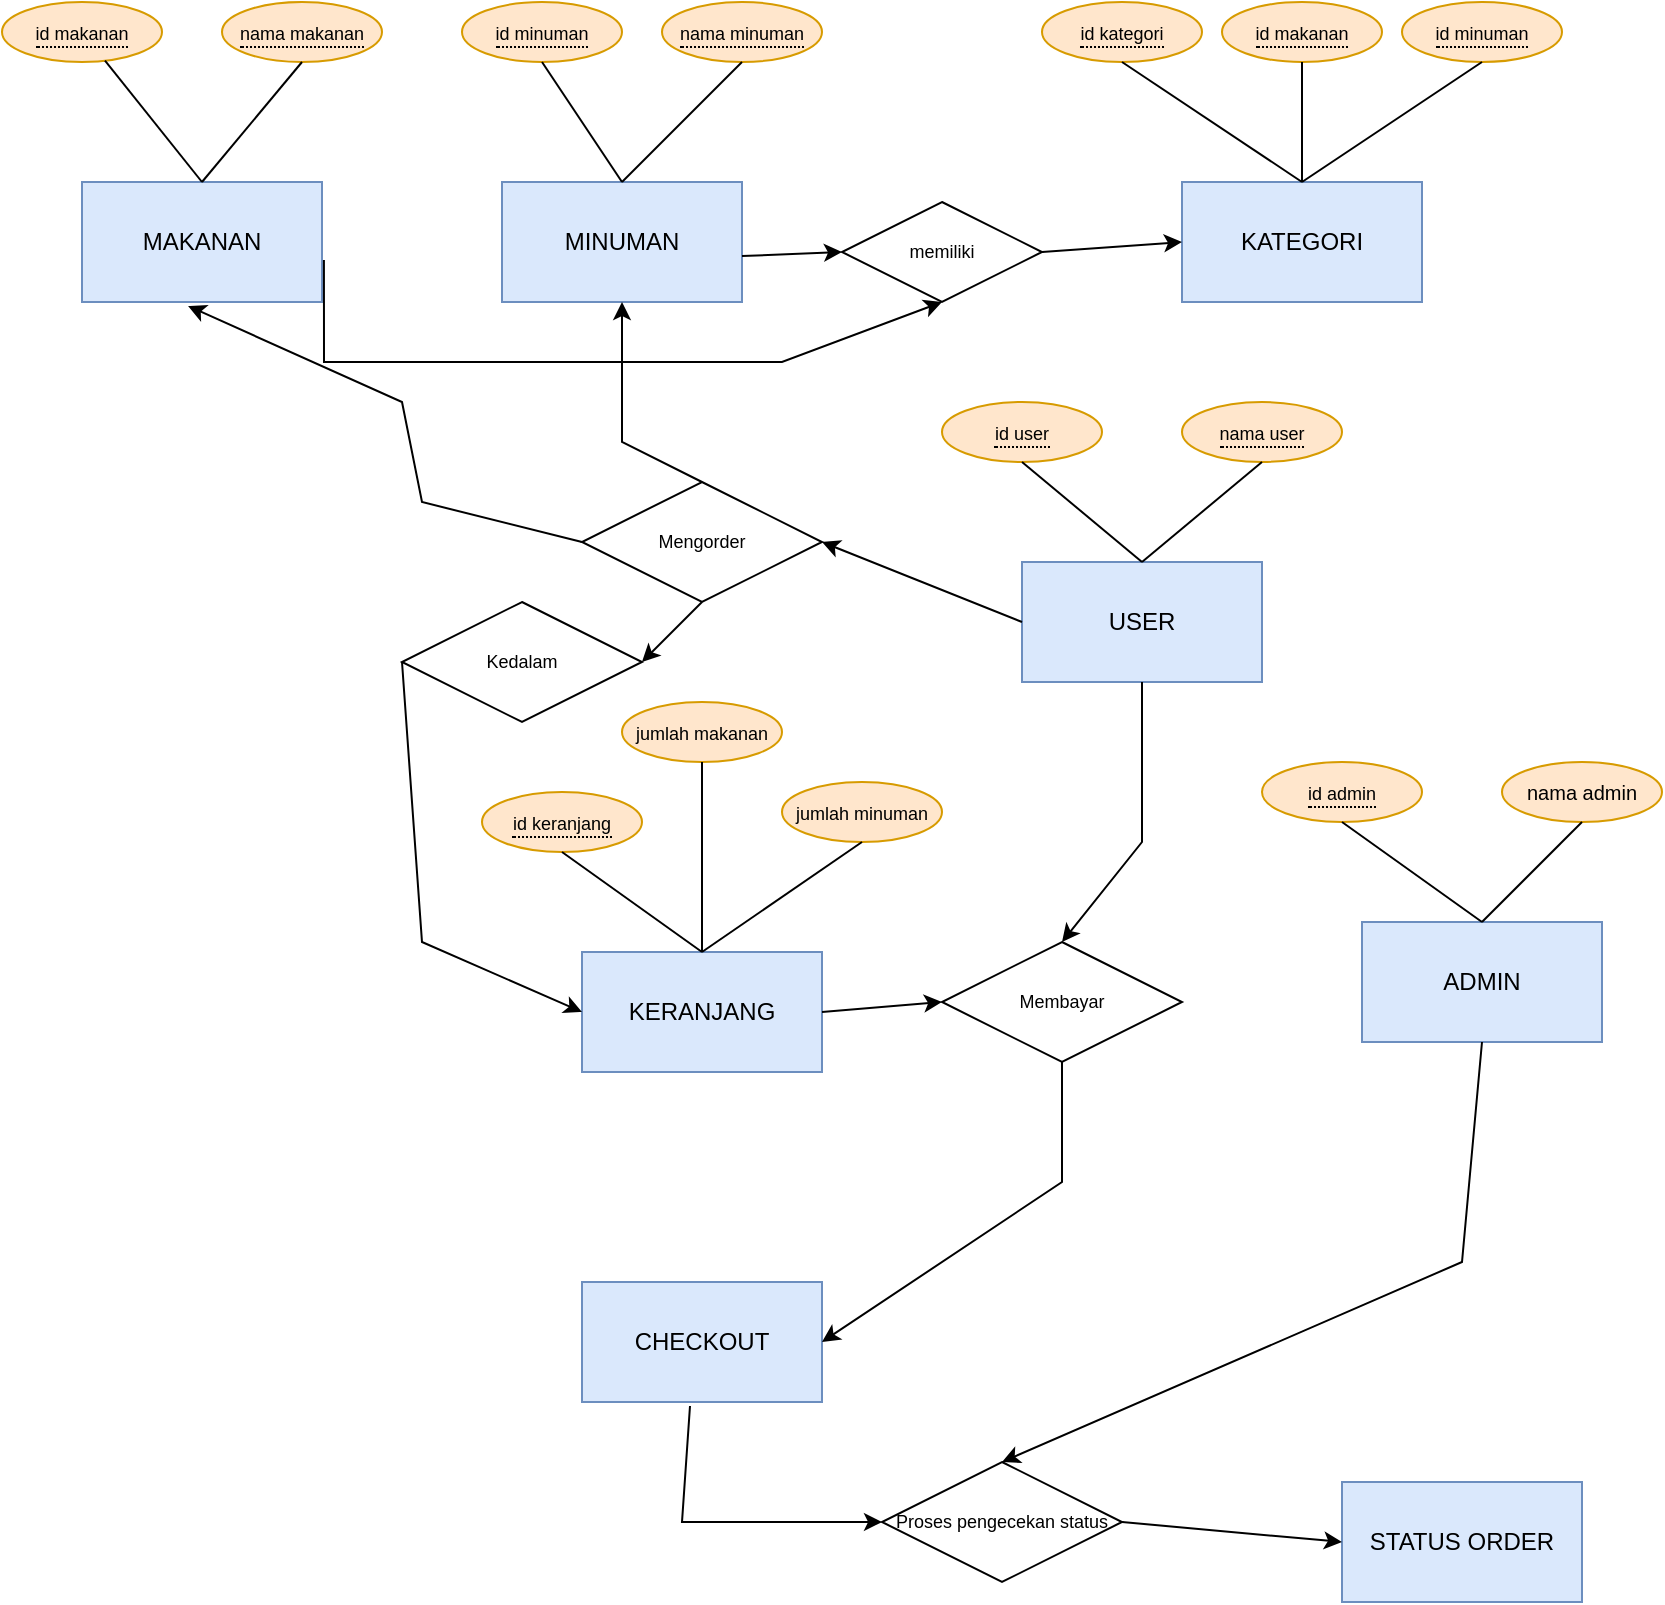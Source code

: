 <mxfile version="17.1.2" type="github">
  <diagram id="0h9Nov4rHPdl2tef_V5u" name="Page-1">
    <mxGraphModel dx="1240" dy="703" grid="1" gridSize="10" guides="1" tooltips="1" connect="1" arrows="1" fold="1" page="1" pageScale="1" pageWidth="850" pageHeight="1100" math="0" shadow="0">
      <root>
        <mxCell id="0" />
        <mxCell id="1" parent="0" />
        <mxCell id="5AuMZ5wjGhdZrbqsOCcL-1" value="USER" style="rounded=0;whiteSpace=wrap;html=1;fillColor=#dae8fc;strokeColor=#6c8ebf;" parent="1" vertex="1">
          <mxGeometry x="510" y="510" width="120" height="60" as="geometry" />
        </mxCell>
        <mxCell id="5AuMZ5wjGhdZrbqsOCcL-2" value="ADMIN" style="rounded=0;whiteSpace=wrap;html=1;fillColor=#dae8fc;strokeColor=#6c8ebf;" parent="1" vertex="1">
          <mxGeometry x="680" y="690" width="120" height="60" as="geometry" />
        </mxCell>
        <mxCell id="5AuMZ5wjGhdZrbqsOCcL-3" value="MAKANAN" style="rounded=0;whiteSpace=wrap;html=1;fillColor=#dae8fc;strokeColor=#6c8ebf;" parent="1" vertex="1">
          <mxGeometry x="40" y="320" width="120" height="60" as="geometry" />
        </mxCell>
        <mxCell id="5AuMZ5wjGhdZrbqsOCcL-4" value="MINUMAN" style="rounded=0;whiteSpace=wrap;html=1;fillColor=#dae8fc;strokeColor=#6c8ebf;" parent="1" vertex="1">
          <mxGeometry x="250" y="320" width="120" height="60" as="geometry" />
        </mxCell>
        <mxCell id="5AuMZ5wjGhdZrbqsOCcL-5" value="KATEGORI" style="rounded=0;whiteSpace=wrap;html=1;fillColor=#dae8fc;strokeColor=#6c8ebf;" parent="1" vertex="1">
          <mxGeometry x="590" y="320" width="120" height="60" as="geometry" />
        </mxCell>
        <mxCell id="5AuMZ5wjGhdZrbqsOCcL-7" value="KERANJANG" style="rounded=0;whiteSpace=wrap;html=1;fillColor=#dae8fc;strokeColor=#6c8ebf;" parent="1" vertex="1">
          <mxGeometry x="290" y="705" width="120" height="60" as="geometry" />
        </mxCell>
        <mxCell id="5AuMZ5wjGhdZrbqsOCcL-8" value="CHECKOUT" style="rounded=0;whiteSpace=wrap;html=1;fillColor=#dae8fc;strokeColor=#6c8ebf;" parent="1" vertex="1">
          <mxGeometry x="290" y="870" width="120" height="60" as="geometry" />
        </mxCell>
        <mxCell id="5AuMZ5wjGhdZrbqsOCcL-9" value="STATUS ORDER" style="rounded=0;whiteSpace=wrap;html=1;fillColor=#dae8fc;strokeColor=#6c8ebf;" parent="1" vertex="1">
          <mxGeometry x="670" y="970" width="120" height="60" as="geometry" />
        </mxCell>
        <mxCell id="5AuMZ5wjGhdZrbqsOCcL-11" value="&lt;span style=&quot;border-bottom: 1px dotted&quot;&gt;&lt;font style=&quot;font-size: 9px&quot;&gt;id makanan&lt;/font&gt;&lt;/span&gt;" style="ellipse;whiteSpace=wrap;html=1;align=center;fillColor=#ffe6cc;strokeColor=#d79b00;" parent="1" vertex="1">
          <mxGeometry y="230" width="80" height="30" as="geometry" />
        </mxCell>
        <mxCell id="5AuMZ5wjGhdZrbqsOCcL-12" value="&lt;span style=&quot;border-bottom: 1px dotted&quot;&gt;&lt;font style=&quot;font-size: 9px&quot;&gt;nama makanan&lt;/font&gt;&lt;/span&gt;" style="ellipse;whiteSpace=wrap;html=1;align=center;fillColor=#ffe6cc;strokeColor=#d79b00;" parent="1" vertex="1">
          <mxGeometry x="110" y="230" width="80" height="30" as="geometry" />
        </mxCell>
        <mxCell id="5AuMZ5wjGhdZrbqsOCcL-14" value="&lt;span style=&quot;border-bottom: 1px dotted&quot;&gt;&lt;font style=&quot;font-size: 9px&quot;&gt;nama minuman&lt;/font&gt;&lt;/span&gt;" style="ellipse;whiteSpace=wrap;html=1;align=center;fillColor=#ffe6cc;strokeColor=#d79b00;" parent="1" vertex="1">
          <mxGeometry x="330" y="230" width="80" height="30" as="geometry" />
        </mxCell>
        <mxCell id="5AuMZ5wjGhdZrbqsOCcL-15" value="&lt;span style=&quot;border-bottom: 1px dotted&quot;&gt;&lt;font style=&quot;font-size: 9px&quot;&gt;id minuman&lt;/font&gt;&lt;/span&gt;" style="ellipse;whiteSpace=wrap;html=1;align=center;fillColor=#ffe6cc;strokeColor=#d79b00;" parent="1" vertex="1">
          <mxGeometry x="230" y="230" width="80" height="30" as="geometry" />
        </mxCell>
        <mxCell id="5AuMZ5wjGhdZrbqsOCcL-17" value="" style="endArrow=none;html=1;rounded=0;fontSize=9;exitX=0.5;exitY=0;exitDx=0;exitDy=0;" parent="1" source="5AuMZ5wjGhdZrbqsOCcL-3" target="5AuMZ5wjGhdZrbqsOCcL-11" edge="1">
          <mxGeometry width="50" height="50" relative="1" as="geometry">
            <mxPoint x="260" y="400" as="sourcePoint" />
            <mxPoint x="310" y="350" as="targetPoint" />
          </mxGeometry>
        </mxCell>
        <mxCell id="5AuMZ5wjGhdZrbqsOCcL-18" value="" style="endArrow=none;html=1;rounded=0;fontSize=9;exitX=0.5;exitY=0;exitDx=0;exitDy=0;entryX=0.5;entryY=1;entryDx=0;entryDy=0;" parent="1" source="5AuMZ5wjGhdZrbqsOCcL-3" target="5AuMZ5wjGhdZrbqsOCcL-12" edge="1">
          <mxGeometry width="50" height="50" relative="1" as="geometry">
            <mxPoint x="110" y="330" as="sourcePoint" />
            <mxPoint x="61.531" y="269.363" as="targetPoint" />
          </mxGeometry>
        </mxCell>
        <mxCell id="5AuMZ5wjGhdZrbqsOCcL-19" value="" style="endArrow=none;html=1;rounded=0;fontSize=9;exitX=0.5;exitY=0;exitDx=0;exitDy=0;entryX=0.5;entryY=1;entryDx=0;entryDy=0;" parent="1" source="5AuMZ5wjGhdZrbqsOCcL-4" target="5AuMZ5wjGhdZrbqsOCcL-15" edge="1">
          <mxGeometry width="50" height="50" relative="1" as="geometry">
            <mxPoint x="110" y="330" as="sourcePoint" />
            <mxPoint x="160" y="270.0" as="targetPoint" />
          </mxGeometry>
        </mxCell>
        <mxCell id="5AuMZ5wjGhdZrbqsOCcL-20" value="" style="endArrow=none;html=1;rounded=0;fontSize=9;exitX=0.5;exitY=0;exitDx=0;exitDy=0;entryX=0.5;entryY=1;entryDx=0;entryDy=0;" parent="1" source="5AuMZ5wjGhdZrbqsOCcL-4" target="5AuMZ5wjGhdZrbqsOCcL-14" edge="1">
          <mxGeometry width="50" height="50" relative="1" as="geometry">
            <mxPoint x="320" y="330" as="sourcePoint" />
            <mxPoint x="280" y="270.0" as="targetPoint" />
          </mxGeometry>
        </mxCell>
        <mxCell id="5AuMZ5wjGhdZrbqsOCcL-21" value="&lt;span style=&quot;border-bottom: 1px dotted&quot;&gt;&lt;font style=&quot;font-size: 9px&quot;&gt;id minuman&lt;/font&gt;&lt;/span&gt;" style="ellipse;whiteSpace=wrap;html=1;align=center;fillColor=#ffe6cc;strokeColor=#d79b00;" parent="1" vertex="1">
          <mxGeometry x="700" y="230" width="80" height="30" as="geometry" />
        </mxCell>
        <mxCell id="5AuMZ5wjGhdZrbqsOCcL-22" value="&lt;span style=&quot;border-bottom: 1px dotted&quot;&gt;&lt;font style=&quot;font-size: 9px&quot;&gt;id makanan&lt;/font&gt;&lt;/span&gt;" style="ellipse;whiteSpace=wrap;html=1;align=center;fillColor=#ffe6cc;strokeColor=#d79b00;" parent="1" vertex="1">
          <mxGeometry x="610" y="230" width="80" height="30" as="geometry" />
        </mxCell>
        <mxCell id="5AuMZ5wjGhdZrbqsOCcL-23" value="&lt;span style=&quot;border-bottom: 1px dotted&quot;&gt;&lt;font style=&quot;font-size: 9px&quot;&gt;id kategori&lt;/font&gt;&lt;/span&gt;" style="ellipse;whiteSpace=wrap;html=1;align=center;fillColor=#ffe6cc;strokeColor=#d79b00;" parent="1" vertex="1">
          <mxGeometry x="520" y="230" width="80" height="30" as="geometry" />
        </mxCell>
        <mxCell id="5AuMZ5wjGhdZrbqsOCcL-24" value="" style="endArrow=none;html=1;rounded=0;fontSize=9;exitX=0.5;exitY=0;exitDx=0;exitDy=0;entryX=0.5;entryY=1;entryDx=0;entryDy=0;" parent="1" source="5AuMZ5wjGhdZrbqsOCcL-5" target="5AuMZ5wjGhdZrbqsOCcL-23" edge="1">
          <mxGeometry width="50" height="50" relative="1" as="geometry">
            <mxPoint x="400" y="330" as="sourcePoint" />
            <mxPoint x="460" y="270.0" as="targetPoint" />
          </mxGeometry>
        </mxCell>
        <mxCell id="5AuMZ5wjGhdZrbqsOCcL-25" value="" style="endArrow=none;html=1;rounded=0;fontSize=9;entryX=0.5;entryY=1;entryDx=0;entryDy=0;" parent="1" target="5AuMZ5wjGhdZrbqsOCcL-22" edge="1">
          <mxGeometry width="50" height="50" relative="1" as="geometry">
            <mxPoint x="650" y="320" as="sourcePoint" />
            <mxPoint x="570" y="270.0" as="targetPoint" />
          </mxGeometry>
        </mxCell>
        <mxCell id="5AuMZ5wjGhdZrbqsOCcL-26" value="" style="endArrow=none;html=1;rounded=0;fontSize=9;entryX=0.5;entryY=1;entryDx=0;entryDy=0;" parent="1" target="5AuMZ5wjGhdZrbqsOCcL-21" edge="1">
          <mxGeometry width="50" height="50" relative="1" as="geometry">
            <mxPoint x="650" y="320" as="sourcePoint" />
            <mxPoint x="660" y="270.0" as="targetPoint" />
          </mxGeometry>
        </mxCell>
        <mxCell id="5AuMZ5wjGhdZrbqsOCcL-30" value="&lt;span style=&quot;border-bottom: 1px dotted&quot;&gt;&lt;font style=&quot;font-size: 9px&quot;&gt;id user&lt;/font&gt;&lt;/span&gt;" style="ellipse;whiteSpace=wrap;html=1;align=center;fillColor=#ffe6cc;strokeColor=#d79b00;" parent="1" vertex="1">
          <mxGeometry x="470" y="430" width="80" height="30" as="geometry" />
        </mxCell>
        <mxCell id="5AuMZ5wjGhdZrbqsOCcL-32" value="&lt;span style=&quot;border-bottom: 1px dotted&quot;&gt;&lt;font style=&quot;font-size: 9px&quot;&gt;nama user&lt;/font&gt;&lt;/span&gt;" style="ellipse;whiteSpace=wrap;html=1;align=center;fillColor=#ffe6cc;strokeColor=#d79b00;" parent="1" vertex="1">
          <mxGeometry x="590" y="430" width="80" height="30" as="geometry" />
        </mxCell>
        <mxCell id="5AuMZ5wjGhdZrbqsOCcL-34" value="&lt;span style=&quot;border-bottom: 1px dotted&quot;&gt;&lt;font style=&quot;font-size: 9px&quot;&gt;id admin&lt;/font&gt;&lt;/span&gt;" style="ellipse;whiteSpace=wrap;html=1;align=center;fillColor=#ffe6cc;strokeColor=#d79b00;" parent="1" vertex="1">
          <mxGeometry x="630" y="610" width="80" height="30" as="geometry" />
        </mxCell>
        <mxCell id="5AuMZ5wjGhdZrbqsOCcL-35" value="&lt;font size=&quot;1&quot;&gt;nama admin&lt;/font&gt;" style="ellipse;whiteSpace=wrap;html=1;align=center;fillColor=#ffe6cc;strokeColor=#d79b00;" parent="1" vertex="1">
          <mxGeometry x="750" y="610" width="80" height="30" as="geometry" />
        </mxCell>
        <mxCell id="5AuMZ5wjGhdZrbqsOCcL-36" value="" style="endArrow=none;html=1;rounded=0;fontSize=9;exitX=0.5;exitY=0;exitDx=0;exitDy=0;entryX=0.5;entryY=1;entryDx=0;entryDy=0;" parent="1" source="5AuMZ5wjGhdZrbqsOCcL-1" target="5AuMZ5wjGhdZrbqsOCcL-30" edge="1">
          <mxGeometry width="50" height="50" relative="1" as="geometry">
            <mxPoint x="430" y="500" as="sourcePoint" />
            <mxPoint x="480" y="450" as="targetPoint" />
          </mxGeometry>
        </mxCell>
        <mxCell id="5AuMZ5wjGhdZrbqsOCcL-37" value="" style="endArrow=none;html=1;rounded=0;fontSize=9;exitX=0.5;exitY=0;exitDx=0;exitDy=0;entryX=0.5;entryY=1;entryDx=0;entryDy=0;" parent="1" source="5AuMZ5wjGhdZrbqsOCcL-1" target="5AuMZ5wjGhdZrbqsOCcL-32" edge="1">
          <mxGeometry width="50" height="50" relative="1" as="geometry">
            <mxPoint x="580" y="520" as="sourcePoint" />
            <mxPoint x="520" y="470" as="targetPoint" />
          </mxGeometry>
        </mxCell>
        <mxCell id="5AuMZ5wjGhdZrbqsOCcL-38" value="" style="endArrow=none;html=1;rounded=0;fontSize=9;exitX=0.5;exitY=0;exitDx=0;exitDy=0;entryX=0.5;entryY=1;entryDx=0;entryDy=0;" parent="1" source="5AuMZ5wjGhdZrbqsOCcL-2" target="5AuMZ5wjGhdZrbqsOCcL-34" edge="1">
          <mxGeometry width="50" height="50" relative="1" as="geometry">
            <mxPoint x="430" y="610" as="sourcePoint" />
            <mxPoint x="480" y="560" as="targetPoint" />
          </mxGeometry>
        </mxCell>
        <mxCell id="5AuMZ5wjGhdZrbqsOCcL-39" value="" style="endArrow=none;html=1;rounded=0;fontSize=9;exitX=0.5;exitY=0;exitDx=0;exitDy=0;entryX=0.5;entryY=1;entryDx=0;entryDy=0;" parent="1" source="5AuMZ5wjGhdZrbqsOCcL-2" target="5AuMZ5wjGhdZrbqsOCcL-35" edge="1">
          <mxGeometry width="50" height="50" relative="1" as="geometry">
            <mxPoint x="750" y="700" as="sourcePoint" />
            <mxPoint x="680" y="650" as="targetPoint" />
          </mxGeometry>
        </mxCell>
        <mxCell id="10J_qkb89h78jXvobRCT-1" value="&lt;span style=&quot;border-bottom: 1px dotted&quot;&gt;&lt;font style=&quot;font-size: 9px&quot;&gt;id keranjang&lt;/font&gt;&lt;/span&gt;" style="ellipse;whiteSpace=wrap;html=1;align=center;fillColor=#ffe6cc;strokeColor=#d79b00;" vertex="1" parent="1">
          <mxGeometry x="240" y="625" width="80" height="30" as="geometry" />
        </mxCell>
        <mxCell id="10J_qkb89h78jXvobRCT-2" value="&lt;font style=&quot;font-size: 9px&quot;&gt;jumlah makanan&lt;/font&gt;" style="ellipse;whiteSpace=wrap;html=1;align=center;fillColor=#ffe6cc;strokeColor=#d79b00;" vertex="1" parent="1">
          <mxGeometry x="310" y="580" width="80" height="30" as="geometry" />
        </mxCell>
        <mxCell id="10J_qkb89h78jXvobRCT-3" value="" style="endArrow=none;html=1;rounded=0;fontSize=9;exitX=0.5;exitY=0;exitDx=0;exitDy=0;entryX=0.5;entryY=1;entryDx=0;entryDy=0;" edge="1" parent="1" target="10J_qkb89h78jXvobRCT-1">
          <mxGeometry width="50" height="50" relative="1" as="geometry">
            <mxPoint x="350" y="705" as="sourcePoint" />
            <mxPoint x="90" y="575" as="targetPoint" />
          </mxGeometry>
        </mxCell>
        <mxCell id="10J_qkb89h78jXvobRCT-4" value="" style="endArrow=none;html=1;rounded=0;fontSize=9;exitX=0.5;exitY=0;exitDx=0;exitDy=0;entryX=0.5;entryY=1;entryDx=0;entryDy=0;" edge="1" parent="1" target="10J_qkb89h78jXvobRCT-2">
          <mxGeometry width="50" height="50" relative="1" as="geometry">
            <mxPoint x="350" y="705" as="sourcePoint" />
            <mxPoint x="290" y="665" as="targetPoint" />
          </mxGeometry>
        </mxCell>
        <mxCell id="10J_qkb89h78jXvobRCT-5" value="&lt;font style=&quot;font-size: 9px&quot;&gt;jumlah minuman&lt;/font&gt;" style="ellipse;whiteSpace=wrap;html=1;align=center;fillColor=#ffe6cc;strokeColor=#d79b00;" vertex="1" parent="1">
          <mxGeometry x="390" y="620" width="80" height="30" as="geometry" />
        </mxCell>
        <mxCell id="10J_qkb89h78jXvobRCT-6" value="" style="endArrow=none;html=1;rounded=0;exitX=0.5;exitY=0;exitDx=0;exitDy=0;entryX=0.5;entryY=1;entryDx=0;entryDy=0;" edge="1" parent="1" source="5AuMZ5wjGhdZrbqsOCcL-7" target="10J_qkb89h78jXvobRCT-5">
          <mxGeometry width="50" height="50" relative="1" as="geometry">
            <mxPoint x="400" y="570" as="sourcePoint" />
            <mxPoint x="450" y="520" as="targetPoint" />
          </mxGeometry>
        </mxCell>
        <mxCell id="10J_qkb89h78jXvobRCT-13" value="memiliki" style="shape=rhombus;perimeter=rhombusPerimeter;whiteSpace=wrap;html=1;align=center;fontSize=9;" vertex="1" parent="1">
          <mxGeometry x="420" y="330" width="100" height="50" as="geometry" />
        </mxCell>
        <mxCell id="10J_qkb89h78jXvobRCT-15" value="" style="endArrow=classic;html=1;rounded=0;fontSize=9;entryX=0;entryY=0.5;entryDx=0;entryDy=0;exitX=1;exitY=0.617;exitDx=0;exitDy=0;exitPerimeter=0;" edge="1" parent="1" source="5AuMZ5wjGhdZrbqsOCcL-4" target="10J_qkb89h78jXvobRCT-13">
          <mxGeometry width="50" height="50" relative="1" as="geometry">
            <mxPoint x="340" y="470" as="sourcePoint" />
            <mxPoint x="390" y="420" as="targetPoint" />
          </mxGeometry>
        </mxCell>
        <mxCell id="10J_qkb89h78jXvobRCT-16" value="" style="endArrow=classic;html=1;rounded=0;fontSize=9;exitX=1.008;exitY=0.65;exitDx=0;exitDy=0;exitPerimeter=0;entryX=0.5;entryY=1;entryDx=0;entryDy=0;" edge="1" parent="1" source="5AuMZ5wjGhdZrbqsOCcL-3" target="10J_qkb89h78jXvobRCT-13">
          <mxGeometry width="50" height="50" relative="1" as="geometry">
            <mxPoint x="340" y="470" as="sourcePoint" />
            <mxPoint x="390" y="420" as="targetPoint" />
            <Array as="points">
              <mxPoint x="161" y="410" />
              <mxPoint x="390" y="410" />
            </Array>
          </mxGeometry>
        </mxCell>
        <mxCell id="10J_qkb89h78jXvobRCT-17" value="" style="endArrow=classic;html=1;rounded=0;fontSize=9;entryX=0;entryY=0.5;entryDx=0;entryDy=0;exitX=1;exitY=0.5;exitDx=0;exitDy=0;" edge="1" parent="1" source="10J_qkb89h78jXvobRCT-13" target="5AuMZ5wjGhdZrbqsOCcL-5">
          <mxGeometry width="50" height="50" relative="1" as="geometry">
            <mxPoint x="340" y="470" as="sourcePoint" />
            <mxPoint x="390" y="420" as="targetPoint" />
          </mxGeometry>
        </mxCell>
        <mxCell id="10J_qkb89h78jXvobRCT-18" value="Mengorder" style="shape=rhombus;perimeter=rhombusPerimeter;whiteSpace=wrap;html=1;align=center;fontSize=9;" vertex="1" parent="1">
          <mxGeometry x="290" y="470" width="120" height="60" as="geometry" />
        </mxCell>
        <mxCell id="10J_qkb89h78jXvobRCT-19" value="" style="endArrow=classic;html=1;rounded=0;fontSize=9;exitX=0;exitY=0.5;exitDx=0;exitDy=0;entryX=1;entryY=0.5;entryDx=0;entryDy=0;" edge="1" parent="1" source="5AuMZ5wjGhdZrbqsOCcL-1" target="10J_qkb89h78jXvobRCT-18">
          <mxGeometry width="50" height="50" relative="1" as="geometry">
            <mxPoint x="340" y="570" as="sourcePoint" />
            <mxPoint x="390" y="520" as="targetPoint" />
          </mxGeometry>
        </mxCell>
        <mxCell id="10J_qkb89h78jXvobRCT-20" value="" style="endArrow=classic;html=1;rounded=0;fontSize=9;entryX=0.5;entryY=1;entryDx=0;entryDy=0;exitX=0.5;exitY=0;exitDx=0;exitDy=0;" edge="1" parent="1" source="10J_qkb89h78jXvobRCT-18" target="5AuMZ5wjGhdZrbqsOCcL-4">
          <mxGeometry width="50" height="50" relative="1" as="geometry">
            <mxPoint x="340" y="570" as="sourcePoint" />
            <mxPoint x="390" y="520" as="targetPoint" />
            <Array as="points">
              <mxPoint x="310" y="450" />
            </Array>
          </mxGeometry>
        </mxCell>
        <mxCell id="10J_qkb89h78jXvobRCT-21" value="" style="endArrow=classic;html=1;rounded=0;fontSize=9;exitX=0;exitY=0.5;exitDx=0;exitDy=0;entryX=0.442;entryY=1.033;entryDx=0;entryDy=0;entryPerimeter=0;" edge="1" parent="1" source="10J_qkb89h78jXvobRCT-18" target="5AuMZ5wjGhdZrbqsOCcL-3">
          <mxGeometry width="50" height="50" relative="1" as="geometry">
            <mxPoint x="340" y="570" as="sourcePoint" />
            <mxPoint x="390" y="520" as="targetPoint" />
            <Array as="points">
              <mxPoint x="210" y="480" />
              <mxPoint x="200" y="430" />
            </Array>
          </mxGeometry>
        </mxCell>
        <mxCell id="10J_qkb89h78jXvobRCT-22" value="Kedalam" style="shape=rhombus;perimeter=rhombusPerimeter;whiteSpace=wrap;html=1;align=center;fontSize=9;" vertex="1" parent="1">
          <mxGeometry x="200" y="530" width="120" height="60" as="geometry" />
        </mxCell>
        <mxCell id="10J_qkb89h78jXvobRCT-23" value="" style="endArrow=classic;html=1;rounded=0;fontSize=9;entryX=1;entryY=0.5;entryDx=0;entryDy=0;exitX=0.5;exitY=1;exitDx=0;exitDy=0;" edge="1" parent="1" source="10J_qkb89h78jXvobRCT-18" target="10J_qkb89h78jXvobRCT-22">
          <mxGeometry width="50" height="50" relative="1" as="geometry">
            <mxPoint x="340" y="570" as="sourcePoint" />
            <mxPoint x="390" y="520" as="targetPoint" />
          </mxGeometry>
        </mxCell>
        <mxCell id="10J_qkb89h78jXvobRCT-24" value="" style="endArrow=classic;html=1;rounded=0;fontSize=9;entryX=0;entryY=0.5;entryDx=0;entryDy=0;exitX=0;exitY=0.5;exitDx=0;exitDy=0;" edge="1" parent="1" source="10J_qkb89h78jXvobRCT-22" target="5AuMZ5wjGhdZrbqsOCcL-7">
          <mxGeometry width="50" height="50" relative="1" as="geometry">
            <mxPoint x="340" y="570" as="sourcePoint" />
            <mxPoint x="390" y="520" as="targetPoint" />
            <Array as="points">
              <mxPoint x="210" y="700" />
            </Array>
          </mxGeometry>
        </mxCell>
        <mxCell id="10J_qkb89h78jXvobRCT-25" value="Membayar" style="shape=rhombus;perimeter=rhombusPerimeter;whiteSpace=wrap;html=1;align=center;fontSize=9;" vertex="1" parent="1">
          <mxGeometry x="470" y="700" width="120" height="60" as="geometry" />
        </mxCell>
        <mxCell id="10J_qkb89h78jXvobRCT-26" value="" style="endArrow=classic;html=1;rounded=0;fontSize=9;exitX=0.5;exitY=1;exitDx=0;exitDy=0;entryX=0.5;entryY=0;entryDx=0;entryDy=0;" edge="1" parent="1" source="5AuMZ5wjGhdZrbqsOCcL-1" target="10J_qkb89h78jXvobRCT-25">
          <mxGeometry width="50" height="50" relative="1" as="geometry">
            <mxPoint x="410" y="770" as="sourcePoint" />
            <mxPoint x="460" y="720" as="targetPoint" />
            <Array as="points">
              <mxPoint x="570" y="650" />
            </Array>
          </mxGeometry>
        </mxCell>
        <mxCell id="10J_qkb89h78jXvobRCT-27" value="" style="endArrow=classic;html=1;rounded=0;fontSize=9;exitX=1;exitY=0.5;exitDx=0;exitDy=0;entryX=0;entryY=0.5;entryDx=0;entryDy=0;" edge="1" parent="1" source="5AuMZ5wjGhdZrbqsOCcL-7" target="10J_qkb89h78jXvobRCT-25">
          <mxGeometry width="50" height="50" relative="1" as="geometry">
            <mxPoint x="410" y="770" as="sourcePoint" />
            <mxPoint x="460" y="720" as="targetPoint" />
          </mxGeometry>
        </mxCell>
        <mxCell id="10J_qkb89h78jXvobRCT-28" value="" style="endArrow=classic;html=1;rounded=0;fontSize=9;exitX=0.5;exitY=1;exitDx=0;exitDy=0;entryX=1;entryY=0.5;entryDx=0;entryDy=0;" edge="1" parent="1" source="10J_qkb89h78jXvobRCT-25" target="5AuMZ5wjGhdZrbqsOCcL-8">
          <mxGeometry width="50" height="50" relative="1" as="geometry">
            <mxPoint x="410" y="770" as="sourcePoint" />
            <mxPoint x="460" y="720" as="targetPoint" />
            <Array as="points">
              <mxPoint x="530" y="820" />
            </Array>
          </mxGeometry>
        </mxCell>
        <mxCell id="10J_qkb89h78jXvobRCT-30" value="Proses pengecekan status" style="shape=rhombus;perimeter=rhombusPerimeter;whiteSpace=wrap;html=1;align=center;fontSize=9;" vertex="1" parent="1">
          <mxGeometry x="440" y="960" width="120" height="60" as="geometry" />
        </mxCell>
        <mxCell id="10J_qkb89h78jXvobRCT-32" value="" style="endArrow=classic;html=1;rounded=0;fontSize=9;exitX=0.45;exitY=1.033;exitDx=0;exitDy=0;exitPerimeter=0;entryX=0;entryY=0.5;entryDx=0;entryDy=0;" edge="1" parent="1" source="5AuMZ5wjGhdZrbqsOCcL-8" target="10J_qkb89h78jXvobRCT-30">
          <mxGeometry width="50" height="50" relative="1" as="geometry">
            <mxPoint x="410" y="970" as="sourcePoint" />
            <mxPoint x="460" y="920" as="targetPoint" />
            <Array as="points">
              <mxPoint x="340" y="990" />
            </Array>
          </mxGeometry>
        </mxCell>
        <mxCell id="10J_qkb89h78jXvobRCT-33" value="" style="endArrow=classic;html=1;rounded=0;fontSize=9;exitX=0.5;exitY=1;exitDx=0;exitDy=0;entryX=0.5;entryY=0;entryDx=0;entryDy=0;" edge="1" parent="1" source="5AuMZ5wjGhdZrbqsOCcL-2" target="10J_qkb89h78jXvobRCT-30">
          <mxGeometry width="50" height="50" relative="1" as="geometry">
            <mxPoint x="410" y="960" as="sourcePoint" />
            <mxPoint x="460" y="910" as="targetPoint" />
            <Array as="points">
              <mxPoint x="730" y="860" />
            </Array>
          </mxGeometry>
        </mxCell>
        <mxCell id="10J_qkb89h78jXvobRCT-34" value="" style="endArrow=classic;html=1;rounded=0;fontSize=9;exitX=1;exitY=0.5;exitDx=0;exitDy=0;entryX=0;entryY=0.5;entryDx=0;entryDy=0;" edge="1" parent="1" source="10J_qkb89h78jXvobRCT-30" target="5AuMZ5wjGhdZrbqsOCcL-9">
          <mxGeometry width="50" height="50" relative="1" as="geometry">
            <mxPoint x="410" y="970" as="sourcePoint" />
            <mxPoint x="460" y="920" as="targetPoint" />
          </mxGeometry>
        </mxCell>
      </root>
    </mxGraphModel>
  </diagram>
</mxfile>
